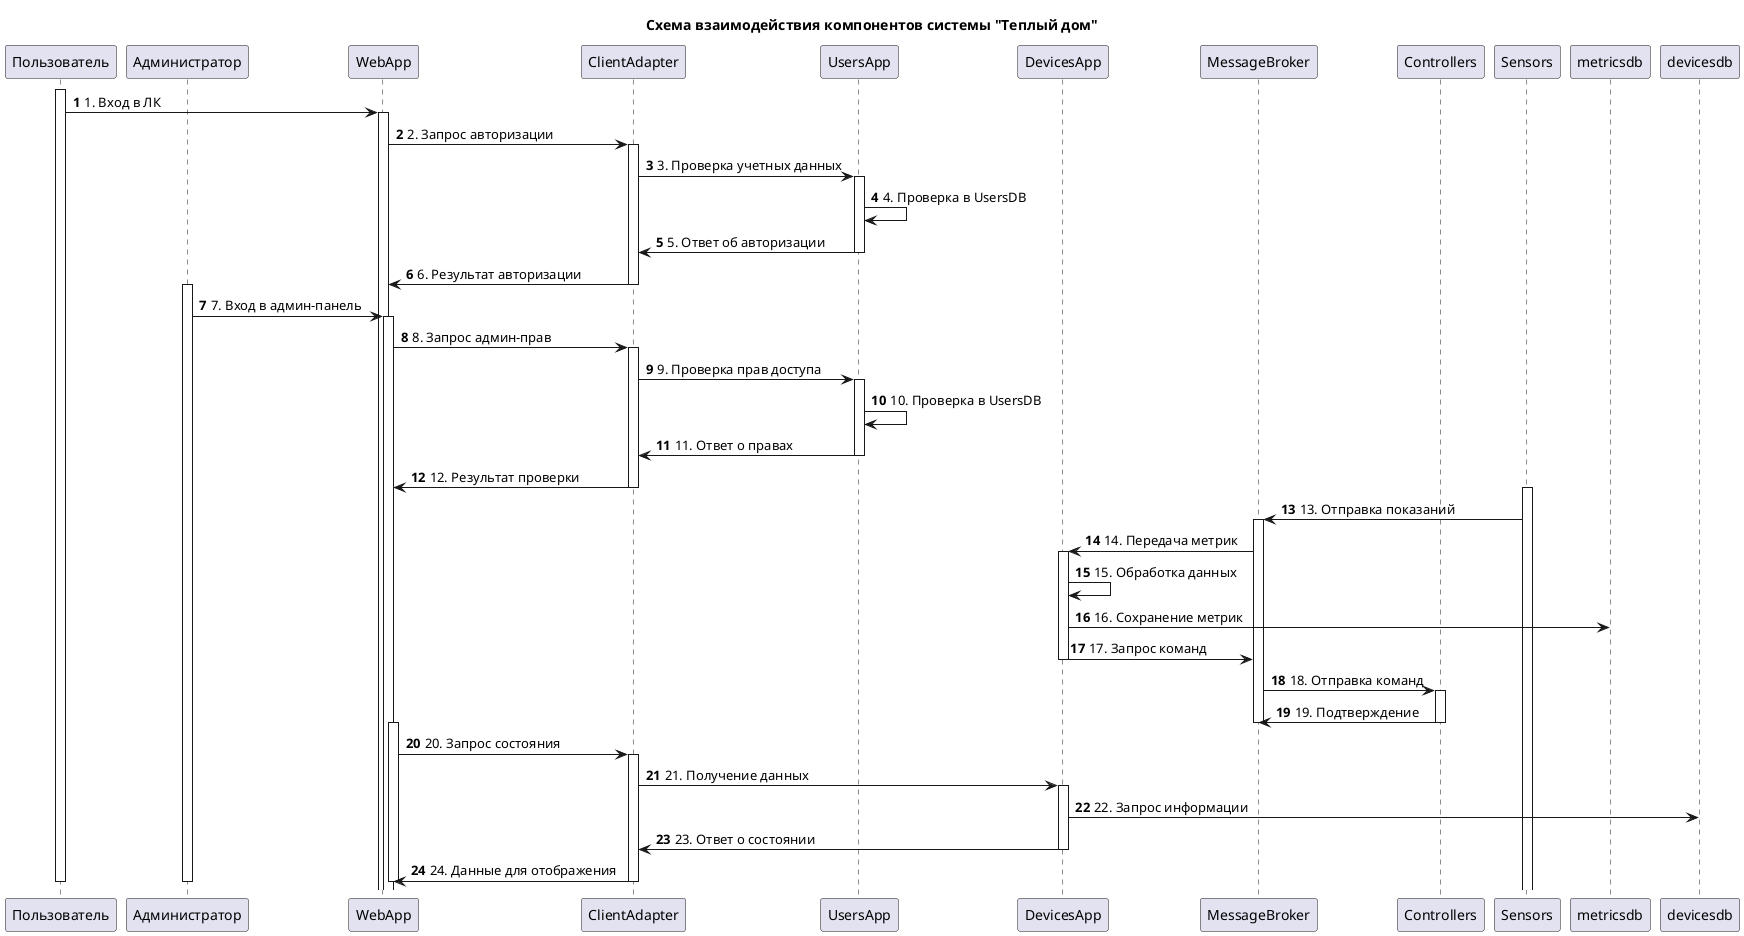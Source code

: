 @startuml
title Схема взаимодействия компонентов системы "Теплый дом"

participant "Пользователь" as user
participant "Администратор" as admin
participant "WebApp" as webapp
participant "ClientAdapter" as adapter
participant "UsersApp" as usersapp
participant "DevicesApp" as devicesapp
participant "MessageBroker" as broker
participant "Controllers" as controllers
participant "Sensors" as sensors

autonumber

activate user
user -> webapp : 1. Вход в ЛК
activate webapp
webapp -> adapter : 2. Запрос авторизации
activate adapter
adapter -> usersapp : 3. Проверка учетных данных
activate usersapp
usersapp -> usersapp : 4. Проверка в UsersDB
usersapp -> adapter : 5. Ответ об авторизации
deactivate usersapp
adapter -> webapp : 6. Результат авторизации
deactivate adapter

activate admin
admin -> webapp : 7. Вход в админ-панель
activate webapp
webapp -> adapter : 8. Запрос админ-прав
activate adapter
adapter -> usersapp : 9. Проверка прав доступа
activate usersapp
usersapp -> usersapp : 10. Проверка в UsersDB
usersapp -> adapter : 11. Ответ о правах
deactivate usersapp
adapter -> webapp : 12. Результат проверки
deactivate adapter

activate sensors
sensors -> broker : 13. Отправка показаний
activate broker
broker -> devicesapp : 14. Передача метрик
activate devicesapp
devicesapp -> devicesapp : 15. Обработка данных
devicesapp -> metricsdb : 16. Сохранение метрик
devicesapp -> broker : 17. Запрос команд
deactivate devicesapp
broker -> controllers : 18. Отправка команд
activate controllers
controllers -> broker : 19. Подтверждение
deactivate controllers
deactivate broker

activate webapp
webapp -> adapter : 20. Запрос состояния
activate adapter
adapter -> devicesapp : 21. Получение данных
activate devicesapp
devicesapp -> devicesdb : 22. Запрос информации
devicesapp -> adapter : 23. Ответ о состоянии
deactivate devicesapp
adapter -> webapp : 24. Данные для отображения
deactivate adapter
deactivate webapp
deactivate user
deactivate admin

@enduml
